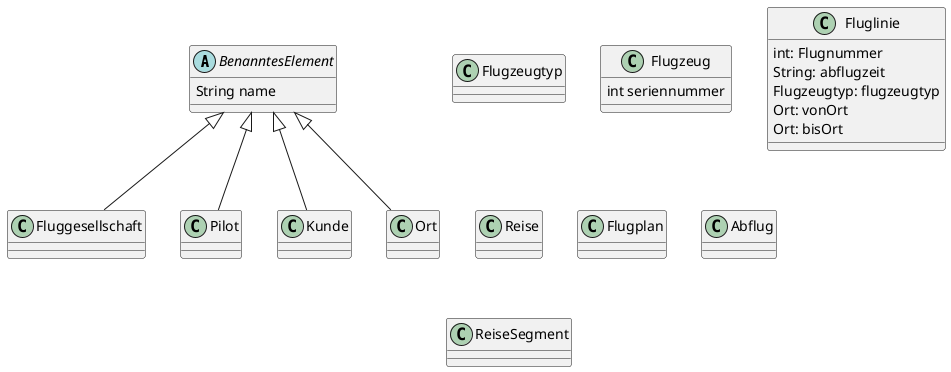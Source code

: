 @startuml
'https://plantuml.com/class-diagram

abstract class BenanntesElement{
String name
}
class Flugzeugtyp{

}
class Fluggesellschaft{

}

class Flugzeug{
int seriennummer

}
class Pilot
class Kunde

class Fluglinie{
int: Flugnummer
String: abflugzeit
Flugzeugtyp: flugzeugtyp
Ort: vonOrt
Ort: bisOrt
}
class Ort
class Reise
class Flugplan
class Abflug
class ReiseSegment

Fluggesellschaft --up|> BenanntesElement
Kunde --up|> BenanntesElement
Pilot --up|> BenanntesElement
Ort --up|> BenanntesElement



@enduml